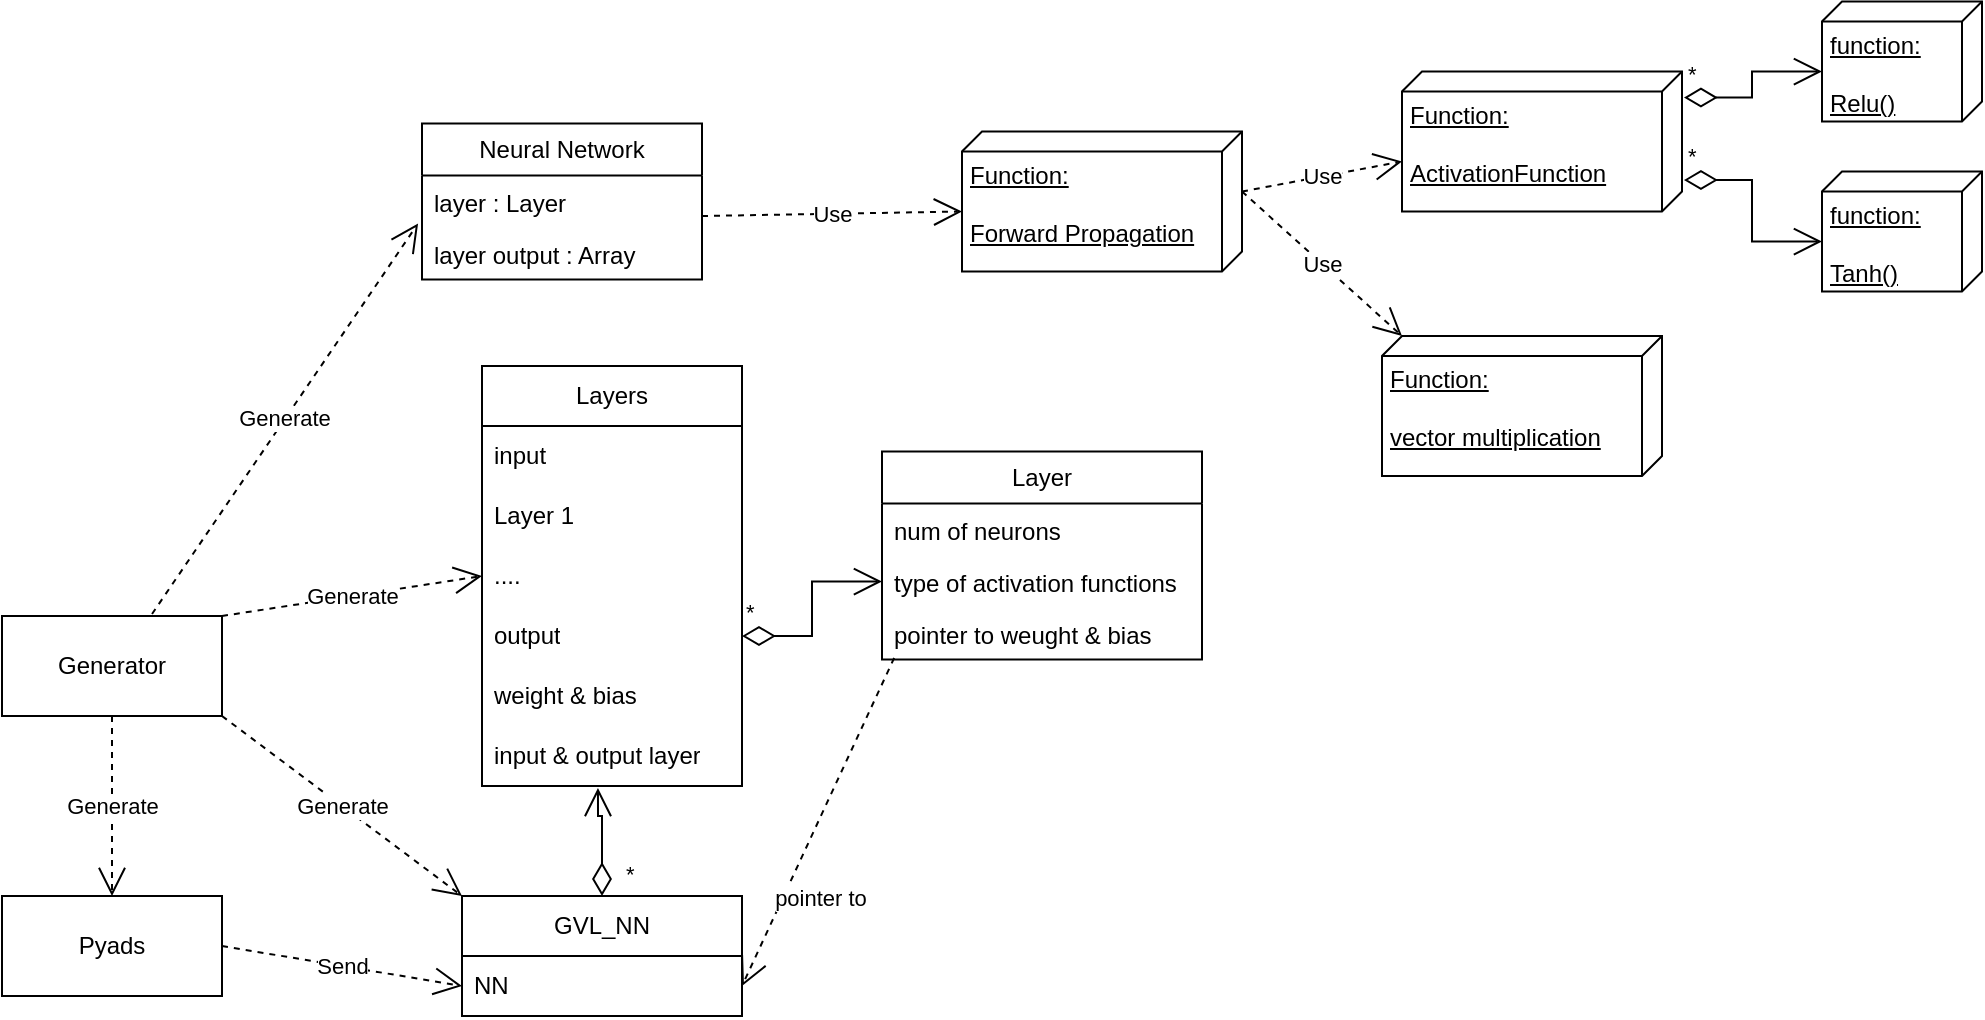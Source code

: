 <mxfile version="23.1.5" type="device">
  <diagram name="Page-1" id="9f46799a-70d6-7492-0946-bef42562c5a5">
    <mxGraphModel dx="2198" dy="-23" grid="1" gridSize="10" guides="1" tooltips="1" connect="1" arrows="1" fold="1" page="1" pageScale="1" pageWidth="1100" pageHeight="850" background="none" math="0" shadow="0">
      <root>
        <mxCell id="0" />
        <mxCell id="1" parent="0" />
        <mxCell id="7cFEA5xQlV3GQWKPo2S1-25" value="Layers" style="swimlane;fontStyle=0;childLayout=stackLayout;horizontal=1;startSize=30;horizontalStack=0;resizeParent=1;resizeParentMax=0;resizeLast=0;collapsible=1;marginBottom=0;whiteSpace=wrap;html=1;" vertex="1" parent="1">
          <mxGeometry x="160" y="1065" width="130" height="210" as="geometry">
            <mxRectangle x="150" y="933.5" width="80" height="30" as="alternateBounds" />
          </mxGeometry>
        </mxCell>
        <mxCell id="7cFEA5xQlV3GQWKPo2S1-84" value="input" style="text;strokeColor=none;fillColor=none;align=left;verticalAlign=middle;spacingLeft=4;spacingRight=4;overflow=hidden;points=[[0,0.5],[1,0.5]];portConstraint=eastwest;rotatable=0;whiteSpace=wrap;html=1;" vertex="1" parent="7cFEA5xQlV3GQWKPo2S1-25">
          <mxGeometry y="30" width="130" height="30" as="geometry" />
        </mxCell>
        <mxCell id="7cFEA5xQlV3GQWKPo2S1-26" value="Layer 1" style="text;strokeColor=none;fillColor=none;align=left;verticalAlign=middle;spacingLeft=4;spacingRight=4;overflow=hidden;points=[[0,0.5],[1,0.5]];portConstraint=eastwest;rotatable=0;whiteSpace=wrap;html=1;" vertex="1" parent="7cFEA5xQlV3GQWKPo2S1-25">
          <mxGeometry y="60" width="130" height="30" as="geometry" />
        </mxCell>
        <mxCell id="7cFEA5xQlV3GQWKPo2S1-28" value="...." style="text;strokeColor=none;fillColor=none;align=left;verticalAlign=middle;spacingLeft=4;spacingRight=4;overflow=hidden;points=[[0,0.5],[1,0.5]];portConstraint=eastwest;rotatable=0;whiteSpace=wrap;html=1;" vertex="1" parent="7cFEA5xQlV3GQWKPo2S1-25">
          <mxGeometry y="90" width="130" height="30" as="geometry" />
        </mxCell>
        <mxCell id="7cFEA5xQlV3GQWKPo2S1-82" value="output" style="text;strokeColor=none;fillColor=none;align=left;verticalAlign=middle;spacingLeft=4;spacingRight=4;overflow=hidden;points=[[0,0.5],[1,0.5]];portConstraint=eastwest;rotatable=0;whiteSpace=wrap;html=1;" vertex="1" parent="7cFEA5xQlV3GQWKPo2S1-25">
          <mxGeometry y="120" width="130" height="30" as="geometry" />
        </mxCell>
        <mxCell id="7cFEA5xQlV3GQWKPo2S1-98" value="weight &amp;amp; bias" style="text;strokeColor=none;fillColor=none;align=left;verticalAlign=middle;spacingLeft=4;spacingRight=4;overflow=hidden;points=[[0,0.5],[1,0.5]];portConstraint=eastwest;rotatable=0;whiteSpace=wrap;html=1;" vertex="1" parent="7cFEA5xQlV3GQWKPo2S1-25">
          <mxGeometry y="150" width="130" height="30" as="geometry" />
        </mxCell>
        <mxCell id="7cFEA5xQlV3GQWKPo2S1-99" value="input &amp;amp; output layer" style="text;strokeColor=none;fillColor=none;align=left;verticalAlign=middle;spacingLeft=4;spacingRight=4;overflow=hidden;points=[[0,0.5],[1,0.5]];portConstraint=eastwest;rotatable=0;whiteSpace=wrap;html=1;" vertex="1" parent="7cFEA5xQlV3GQWKPo2S1-25">
          <mxGeometry y="180" width="130" height="30" as="geometry" />
        </mxCell>
        <mxCell id="7cFEA5xQlV3GQWKPo2S1-32" value="GVL_NN" style="swimlane;fontStyle=0;childLayout=stackLayout;horizontal=1;startSize=30;horizontalStack=0;resizeParent=1;resizeParentMax=0;resizeLast=0;collapsible=1;marginBottom=0;whiteSpace=wrap;html=1;" vertex="1" parent="1">
          <mxGeometry x="150" y="1330" width="140" height="60" as="geometry" />
        </mxCell>
        <mxCell id="7cFEA5xQlV3GQWKPo2S1-33" value="NN" style="text;strokeColor=none;fillColor=none;align=left;verticalAlign=middle;spacingLeft=4;spacingRight=4;overflow=hidden;points=[[0,0.5],[1,0.5]];portConstraint=eastwest;rotatable=0;whiteSpace=wrap;html=1;" vertex="1" parent="7cFEA5xQlV3GQWKPo2S1-32">
          <mxGeometry y="30" width="140" height="30" as="geometry" />
        </mxCell>
        <mxCell id="7cFEA5xQlV3GQWKPo2S1-36" value="Generator" style="html=1;whiteSpace=wrap;" vertex="1" parent="1">
          <mxGeometry x="-80" y="1190" width="110" height="50" as="geometry" />
        </mxCell>
        <mxCell id="7cFEA5xQlV3GQWKPo2S1-37" value="Generate" style="endArrow=open;endSize=12;dashed=1;html=1;rounded=0;entryX=0;entryY=0;entryDx=0;entryDy=0;exitX=1;exitY=1;exitDx=0;exitDy=0;" edge="1" parent="1" source="7cFEA5xQlV3GQWKPo2S1-36" target="7cFEA5xQlV3GQWKPo2S1-32">
          <mxGeometry width="160" relative="1" as="geometry">
            <mxPoint x="60" y="1240" as="sourcePoint" />
            <mxPoint x="700" y="1250" as="targetPoint" />
          </mxGeometry>
        </mxCell>
        <mxCell id="7cFEA5xQlV3GQWKPo2S1-38" value="Generate" style="endArrow=open;endSize=12;dashed=1;html=1;rounded=0;entryX=0;entryY=0.5;entryDx=0;entryDy=0;exitX=1;exitY=0;exitDx=0;exitDy=0;" edge="1" parent="1" source="7cFEA5xQlV3GQWKPo2S1-36" target="7cFEA5xQlV3GQWKPo2S1-28">
          <mxGeometry width="160" relative="1" as="geometry">
            <mxPoint x="40" y="1250" as="sourcePoint" />
            <mxPoint x="160" y="1340" as="targetPoint" />
          </mxGeometry>
        </mxCell>
        <mxCell id="7cFEA5xQlV3GQWKPo2S1-39" value="Generate" style="endArrow=open;endSize=12;dashed=1;html=1;rounded=0;entryX=-0.014;entryY=-0.077;entryDx=0;entryDy=0;exitX=0.682;exitY=-0.02;exitDx=0;exitDy=0;entryPerimeter=0;exitPerimeter=0;" edge="1" parent="1" source="7cFEA5xQlV3GQWKPo2S1-36" target="7cFEA5xQlV3GQWKPo2S1-70">
          <mxGeometry width="160" relative="1" as="geometry">
            <mxPoint x="50" y="1260" as="sourcePoint" />
            <mxPoint x="170" y="1350" as="targetPoint" />
          </mxGeometry>
        </mxCell>
        <mxCell id="7cFEA5xQlV3GQWKPo2S1-40" value="pointer to" style="endArrow=open;endSize=12;dashed=1;html=1;rounded=0;entryX=1;entryY=0.5;entryDx=0;entryDy=0;exitX=0.038;exitY=0.971;exitDx=0;exitDy=0;exitPerimeter=0;" edge="1" parent="1" source="7cFEA5xQlV3GQWKPo2S1-91" target="7cFEA5xQlV3GQWKPo2S1-33">
          <mxGeometry x="0.378" y="17" width="160" relative="1" as="geometry">
            <mxPoint x="410" y="1060" as="sourcePoint" />
            <mxPoint x="410" y="1360" as="targetPoint" />
            <Array as="points" />
            <mxPoint as="offset" />
          </mxGeometry>
        </mxCell>
        <mxCell id="7cFEA5xQlV3GQWKPo2S1-41" value="Pyads" style="html=1;whiteSpace=wrap;" vertex="1" parent="1">
          <mxGeometry x="-80" y="1330" width="110" height="50" as="geometry" />
        </mxCell>
        <mxCell id="7cFEA5xQlV3GQWKPo2S1-43" value="Send" style="endArrow=open;endSize=12;dashed=1;html=1;rounded=0;exitX=1;exitY=0.5;exitDx=0;exitDy=0;entryX=0;entryY=0.5;entryDx=0;entryDy=0;" edge="1" parent="1" source="7cFEA5xQlV3GQWKPo2S1-41" target="7cFEA5xQlV3GQWKPo2S1-33">
          <mxGeometry width="160" relative="1" as="geometry">
            <mxPoint x="90" y="1350" as="sourcePoint" />
            <mxPoint x="150" y="1405" as="targetPoint" />
          </mxGeometry>
        </mxCell>
        <mxCell id="7cFEA5xQlV3GQWKPo2S1-44" value="Function:&lt;br&gt;&lt;br&gt;ActivationFunction" style="verticalAlign=top;align=left;spacingTop=8;spacingLeft=2;spacingRight=12;shape=cube;size=10;direction=south;fontStyle=4;html=1;whiteSpace=wrap;" vertex="1" parent="1">
          <mxGeometry x="620" y="917.75" width="140" height="70" as="geometry" />
        </mxCell>
        <mxCell id="7cFEA5xQlV3GQWKPo2S1-45" value="Function:&lt;br&gt;&lt;br&gt;vector multiplication" style="verticalAlign=top;align=left;spacingTop=8;spacingLeft=2;spacingRight=12;shape=cube;size=10;direction=south;fontStyle=4;html=1;whiteSpace=wrap;" vertex="1" parent="1">
          <mxGeometry x="610" y="1050" width="140" height="70" as="geometry" />
        </mxCell>
        <mxCell id="7cFEA5xQlV3GQWKPo2S1-47" value="Use" style="endArrow=open;endSize=12;dashed=1;html=1;rounded=0;exitX=0;exitY=0;exitDx=30;exitDy=0;exitPerimeter=0;entryX=0;entryY=0;entryDx=45;entryDy=140;entryPerimeter=0;" edge="1" parent="1" source="7cFEA5xQlV3GQWKPo2S1-79" target="7cFEA5xQlV3GQWKPo2S1-44">
          <mxGeometry width="160" relative="1" as="geometry">
            <mxPoint x="550" y="1297.75" as="sourcePoint" />
            <mxPoint x="500" y="1152.75" as="targetPoint" />
          </mxGeometry>
        </mxCell>
        <mxCell id="7cFEA5xQlV3GQWKPo2S1-48" value="Use" style="endArrow=open;endSize=12;dashed=1;html=1;rounded=0;exitX=0;exitY=0;exitDx=30;exitDy=0;exitPerimeter=0;entryX=0;entryY=0;entryDx=0;entryDy=130;entryPerimeter=0;" edge="1" parent="1" source="7cFEA5xQlV3GQWKPo2S1-79" target="7cFEA5xQlV3GQWKPo2S1-45">
          <mxGeometry width="160" relative="1" as="geometry">
            <mxPoint x="550" y="1297.75" as="sourcePoint" />
            <mxPoint x="710" y="1317.75" as="targetPoint" />
          </mxGeometry>
        </mxCell>
        <mxCell id="7cFEA5xQlV3GQWKPo2S1-49" value="function:&lt;br&gt;&lt;br&gt;Relu()" style="verticalAlign=top;align=left;spacingTop=8;spacingLeft=2;spacingRight=12;shape=cube;size=10;direction=south;fontStyle=4;html=1;whiteSpace=wrap;" vertex="1" parent="1">
          <mxGeometry x="830" y="882.75" width="80" height="60" as="geometry" />
        </mxCell>
        <mxCell id="7cFEA5xQlV3GQWKPo2S1-51" value="function:&lt;br&gt;&lt;br&gt;Tanh()" style="verticalAlign=top;align=left;spacingTop=8;spacingLeft=2;spacingRight=12;shape=cube;size=10;direction=south;fontStyle=4;html=1;whiteSpace=wrap;" vertex="1" parent="1">
          <mxGeometry x="830" y="967.75" width="80" height="60" as="geometry" />
        </mxCell>
        <mxCell id="7cFEA5xQlV3GQWKPo2S1-52" value="*" style="endArrow=open;html=1;endSize=12;startArrow=diamondThin;startSize=14;startFill=0;edgeStyle=orthogonalEdgeStyle;align=left;verticalAlign=bottom;rounded=0;exitX=0.186;exitY=-0.007;exitDx=0;exitDy=0;exitPerimeter=0;entryX=0;entryY=0;entryDx=35;entryDy=80;entryPerimeter=0;" edge="1" parent="1" source="7cFEA5xQlV3GQWKPo2S1-44" target="7cFEA5xQlV3GQWKPo2S1-49">
          <mxGeometry x="-1" y="3" relative="1" as="geometry">
            <mxPoint x="800" y="1292.25" as="sourcePoint" />
            <mxPoint x="920" y="1292.25" as="targetPoint" />
          </mxGeometry>
        </mxCell>
        <mxCell id="7cFEA5xQlV3GQWKPo2S1-55" value="*" style="endArrow=open;html=1;endSize=12;startArrow=diamondThin;startSize=14;startFill=0;edgeStyle=orthogonalEdgeStyle;align=left;verticalAlign=bottom;rounded=0;exitX=0.775;exitY=-0.007;exitDx=0;exitDy=0;exitPerimeter=0;entryX=0;entryY=0;entryDx=35;entryDy=80;entryPerimeter=0;" edge="1" parent="1" source="7cFEA5xQlV3GQWKPo2S1-44" target="7cFEA5xQlV3GQWKPo2S1-51">
          <mxGeometry x="-1" y="3" relative="1" as="geometry">
            <mxPoint x="310" y="1119.75" as="sourcePoint" />
            <mxPoint x="430" y="1119.75" as="targetPoint" />
          </mxGeometry>
        </mxCell>
        <mxCell id="7cFEA5xQlV3GQWKPo2S1-68" value="Neural Network" style="swimlane;fontStyle=0;childLayout=stackLayout;horizontal=1;startSize=26;fillColor=none;horizontalStack=0;resizeParent=1;resizeParentMax=0;resizeLast=0;collapsible=1;marginBottom=0;whiteSpace=wrap;html=1;" vertex="1" parent="1">
          <mxGeometry x="130" y="943.75" width="140" height="78" as="geometry">
            <mxRectangle x="220" y="1166" width="120" height="30" as="alternateBounds" />
          </mxGeometry>
        </mxCell>
        <mxCell id="7cFEA5xQlV3GQWKPo2S1-69" value="layer : Layer" style="text;strokeColor=none;fillColor=none;align=left;verticalAlign=top;spacingLeft=4;spacingRight=4;overflow=hidden;rotatable=0;points=[[0,0.5],[1,0.5]];portConstraint=eastwest;whiteSpace=wrap;html=1;" vertex="1" parent="7cFEA5xQlV3GQWKPo2S1-68">
          <mxGeometry y="26" width="140" height="26" as="geometry" />
        </mxCell>
        <mxCell id="7cFEA5xQlV3GQWKPo2S1-70" value="layer output : Array" style="text;strokeColor=none;fillColor=none;align=left;verticalAlign=top;spacingLeft=4;spacingRight=4;overflow=hidden;rotatable=0;points=[[0,0.5],[1,0.5]];portConstraint=eastwest;whiteSpace=wrap;html=1;" vertex="1" parent="7cFEA5xQlV3GQWKPo2S1-68">
          <mxGeometry y="52" width="140" height="26" as="geometry" />
        </mxCell>
        <mxCell id="7cFEA5xQlV3GQWKPo2S1-79" value="Function:&lt;br&gt;&lt;br&gt;Forward Propagation" style="verticalAlign=top;align=left;spacingTop=8;spacingLeft=2;spacingRight=12;shape=cube;size=10;direction=south;fontStyle=4;html=1;whiteSpace=wrap;" vertex="1" parent="1">
          <mxGeometry x="400" y="947.75" width="140" height="70" as="geometry" />
        </mxCell>
        <mxCell id="7cFEA5xQlV3GQWKPo2S1-85" value="Generate" style="endArrow=open;endSize=12;dashed=1;html=1;rounded=0;entryX=0.5;entryY=0;entryDx=0;entryDy=0;exitX=0.5;exitY=1;exitDx=0;exitDy=0;" edge="1" parent="1" source="7cFEA5xQlV3GQWKPo2S1-36" target="7cFEA5xQlV3GQWKPo2S1-41">
          <mxGeometry width="160" relative="1" as="geometry">
            <mxPoint x="40" y="1250" as="sourcePoint" />
            <mxPoint x="160" y="1340" as="targetPoint" />
          </mxGeometry>
        </mxCell>
        <mxCell id="7cFEA5xQlV3GQWKPo2S1-86" value="Use" style="endArrow=open;endSize=12;dashed=1;html=1;rounded=0;entryX=0;entryY=0;entryDx=40;entryDy=140;exitX=1;exitY=0.779;exitDx=0;exitDy=0;exitPerimeter=0;entryPerimeter=0;" edge="1" parent="1" source="7cFEA5xQlV3GQWKPo2S1-69" target="7cFEA5xQlV3GQWKPo2S1-79">
          <mxGeometry width="160" relative="1" as="geometry">
            <mxPoint x="300" y="1322.75" as="sourcePoint" />
            <mxPoint x="500" y="1172.75" as="targetPoint" />
          </mxGeometry>
        </mxCell>
        <mxCell id="7cFEA5xQlV3GQWKPo2S1-88" value="Layer" style="swimlane;fontStyle=0;childLayout=stackLayout;horizontal=1;startSize=26;fillColor=none;horizontalStack=0;resizeParent=1;resizeParentMax=0;resizeLast=0;collapsible=1;marginBottom=0;whiteSpace=wrap;html=1;" vertex="1" parent="1">
          <mxGeometry x="360" y="1107.75" width="160" height="104" as="geometry" />
        </mxCell>
        <mxCell id="7cFEA5xQlV3GQWKPo2S1-89" value="num of neurons" style="text;strokeColor=none;fillColor=none;align=left;verticalAlign=top;spacingLeft=4;spacingRight=4;overflow=hidden;rotatable=0;points=[[0,0.5],[1,0.5]];portConstraint=eastwest;whiteSpace=wrap;html=1;" vertex="1" parent="7cFEA5xQlV3GQWKPo2S1-88">
          <mxGeometry y="26" width="160" height="26" as="geometry" />
        </mxCell>
        <mxCell id="7cFEA5xQlV3GQWKPo2S1-90" value="type of activation functions" style="text;strokeColor=none;fillColor=none;align=left;verticalAlign=top;spacingLeft=4;spacingRight=4;overflow=hidden;rotatable=0;points=[[0,0.5],[1,0.5]];portConstraint=eastwest;whiteSpace=wrap;html=1;" vertex="1" parent="7cFEA5xQlV3GQWKPo2S1-88">
          <mxGeometry y="52" width="160" height="26" as="geometry" />
        </mxCell>
        <mxCell id="7cFEA5xQlV3GQWKPo2S1-91" value="pointer to weught &amp;amp; bias" style="text;strokeColor=none;fillColor=none;align=left;verticalAlign=top;spacingLeft=4;spacingRight=4;overflow=hidden;rotatable=0;points=[[0,0.5],[1,0.5]];portConstraint=eastwest;whiteSpace=wrap;html=1;" vertex="1" parent="7cFEA5xQlV3GQWKPo2S1-88">
          <mxGeometry y="78" width="160" height="26" as="geometry" />
        </mxCell>
        <mxCell id="7cFEA5xQlV3GQWKPo2S1-93" value="*" style="endArrow=open;html=1;endSize=12;startArrow=diamondThin;startSize=14;startFill=0;edgeStyle=orthogonalEdgeStyle;align=left;verticalAlign=bottom;rounded=0;exitX=0.5;exitY=0;exitDx=0;exitDy=0;entryX=0.446;entryY=1.033;entryDx=0;entryDy=0;entryPerimeter=0;" edge="1" parent="1" source="7cFEA5xQlV3GQWKPo2S1-32" target="7cFEA5xQlV3GQWKPo2S1-99">
          <mxGeometry x="-0.92" y="-10" relative="1" as="geometry">
            <mxPoint x="220" y="1160" as="sourcePoint" />
            <mxPoint x="200" y="1130" as="targetPoint" />
            <Array as="points">
              <mxPoint x="220" y="1290" />
              <mxPoint x="218" y="1290" />
            </Array>
            <mxPoint as="offset" />
          </mxGeometry>
        </mxCell>
        <mxCell id="7cFEA5xQlV3GQWKPo2S1-97" value="*" style="endArrow=open;html=1;endSize=12;startArrow=diamondThin;startSize=14;startFill=0;edgeStyle=orthogonalEdgeStyle;align=left;verticalAlign=bottom;rounded=0;exitX=1;exitY=0.5;exitDx=0;exitDy=0;entryX=0;entryY=0.5;entryDx=0;entryDy=0;" edge="1" parent="1" source="7cFEA5xQlV3GQWKPo2S1-82" target="7cFEA5xQlV3GQWKPo2S1-90">
          <mxGeometry x="-1" y="3" relative="1" as="geometry">
            <mxPoint x="300" y="1140" as="sourcePoint" />
            <mxPoint x="460" y="1140" as="targetPoint" />
          </mxGeometry>
        </mxCell>
      </root>
    </mxGraphModel>
  </diagram>
</mxfile>
